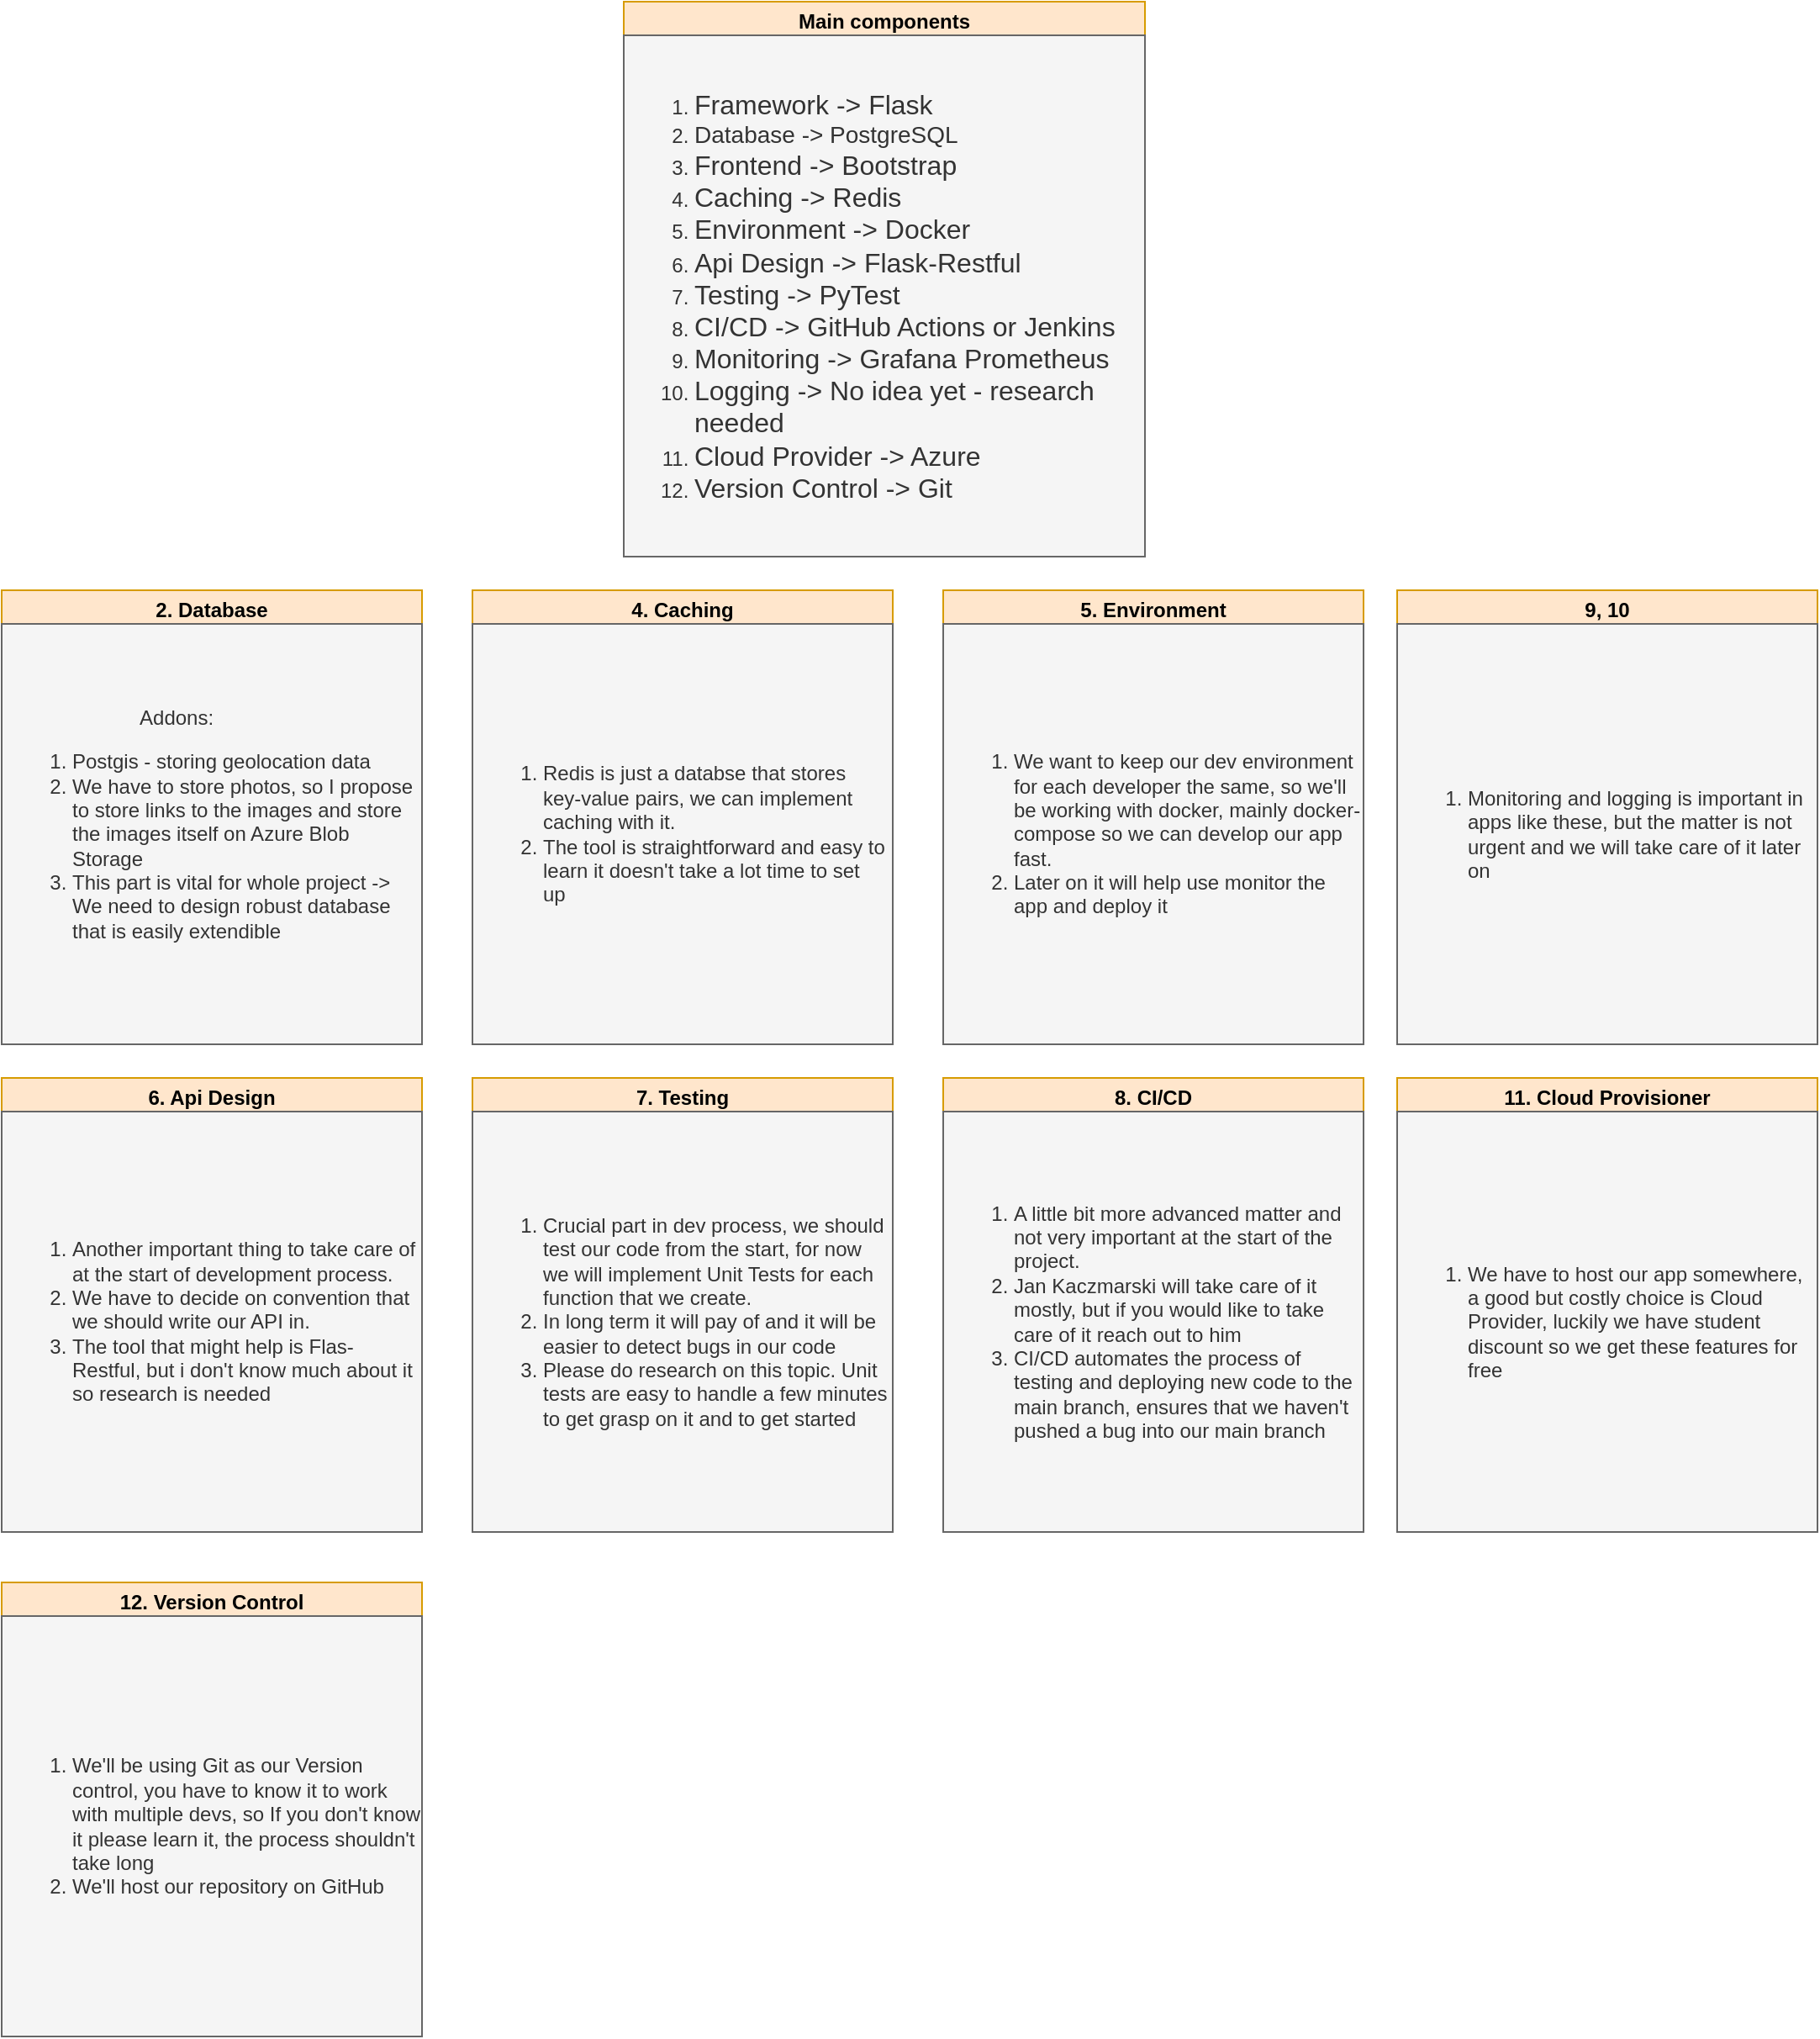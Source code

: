 <mxfile version="24.6.4" type="github">
  <diagram name="Page-1" id="5f0bae14-7c28-e335-631c-24af17079c00">
    <mxGraphModel dx="1430" dy="779" grid="1" gridSize="10" guides="1" tooltips="1" connect="1" arrows="1" fold="1" page="1" pageScale="1" pageWidth="1100" pageHeight="850" background="none" math="0" shadow="0">
      <root>
        <mxCell id="0" />
        <mxCell id="1" parent="0" />
        <mxCell id="KOPt0NSH-wPXF6KEeLkA-1" value="Main components" style="swimlane;whiteSpace=wrap;html=1;fillColor=#ffe6cc;strokeColor=#d79b00;" vertex="1" parent="1">
          <mxGeometry x="380" width="310" height="330" as="geometry" />
        </mxCell>
        <mxCell id="KOPt0NSH-wPXF6KEeLkA-5" value="&lt;ol&gt;&lt;li&gt;&lt;font style=&quot;font-size: 16px;&quot;&gt;Framework -&amp;gt; Flask&lt;/font&gt;&lt;/li&gt;&lt;li&gt;&lt;font style=&quot;font-size: 14px;&quot;&gt;Database -&amp;gt; PostgreSQL&lt;/font&gt;&lt;/li&gt;&lt;li&gt;&lt;font size=&quot;3&quot;&gt;Frontend -&amp;gt; Bootstrap&lt;/font&gt;&lt;/li&gt;&lt;li&gt;&lt;font size=&quot;3&quot;&gt;Caching -&amp;gt; Redis&lt;/font&gt;&lt;/li&gt;&lt;li&gt;&lt;font size=&quot;3&quot;&gt;Environment -&amp;gt; Docker&lt;/font&gt;&lt;/li&gt;&lt;li&gt;&lt;font size=&quot;3&quot;&gt;Api Design -&amp;gt; Flask-Restful&lt;/font&gt;&lt;/li&gt;&lt;li&gt;&lt;font size=&quot;3&quot;&gt;Testing -&amp;gt; PyTest&lt;/font&gt;&lt;/li&gt;&lt;li&gt;&lt;font size=&quot;3&quot;&gt;CI/CD -&amp;gt; GitHub Actions or Jenkins&lt;/font&gt;&lt;/li&gt;&lt;li&gt;&lt;font size=&quot;3&quot;&gt;Monitoring -&amp;gt; Grafana Prometheus&lt;/font&gt;&lt;/li&gt;&lt;li&gt;&lt;font size=&quot;3&quot;&gt;Logging -&amp;gt; No idea yet - research needed&lt;/font&gt;&lt;/li&gt;&lt;li&gt;&lt;font size=&quot;3&quot;&gt;Cloud Provider -&amp;gt; Azure&lt;/font&gt;&lt;/li&gt;&lt;li&gt;&lt;font size=&quot;3&quot;&gt;Version Control -&amp;gt; Git&lt;/font&gt;&lt;/li&gt;&lt;/ol&gt;" style="whiteSpace=wrap;html=1;aspect=fixed;fillColor=#f5f5f5;fontColor=#333333;strokeColor=#666666;align=left;" vertex="1" parent="KOPt0NSH-wPXF6KEeLkA-1">
          <mxGeometry y="20" width="310" height="310" as="geometry" />
        </mxCell>
        <mxCell id="KOPt0NSH-wPXF6KEeLkA-6" value="2. Database" style="swimlane;whiteSpace=wrap;html=1;fillColor=#ffe6cc;strokeColor=#d79b00;" vertex="1" parent="1">
          <mxGeometry x="10" y="350" width="250" height="270" as="geometry" />
        </mxCell>
        <mxCell id="KOPt0NSH-wPXF6KEeLkA-7" value="&lt;span style=&quot;white-space: pre;&quot;&gt;&#x9;&lt;/span&gt;&lt;span style=&quot;white-space: pre;&quot;&gt;&#x9;&lt;/span&gt;&lt;span style=&quot;white-space: pre;&quot;&gt;&#x9;&lt;/span&gt;Addons:&lt;div&gt;&lt;ol&gt;&lt;li&gt;Postgis - storing geolocation data&lt;/li&gt;&lt;li&gt;We have to store photos, so I propose to store links to the images and store the images itself on Azure Blob Storage&lt;/li&gt;&lt;li&gt;This part is vital for whole project -&amp;gt; We need to design robust database that is easily extendible&amp;nbsp;&lt;/li&gt;&lt;/ol&gt;&lt;/div&gt;" style="whiteSpace=wrap;html=1;aspect=fixed;fillColor=#f5f5f5;fontColor=#333333;strokeColor=#666666;align=left;" vertex="1" parent="KOPt0NSH-wPXF6KEeLkA-6">
          <mxGeometry y="20" width="250" height="250" as="geometry" />
        </mxCell>
        <mxCell id="KOPt0NSH-wPXF6KEeLkA-10" value="4. Caching" style="swimlane;whiteSpace=wrap;html=1;fillColor=#ffe6cc;strokeColor=#d79b00;" vertex="1" parent="1">
          <mxGeometry x="290" y="350" width="250" height="270" as="geometry" />
        </mxCell>
        <mxCell id="KOPt0NSH-wPXF6KEeLkA-11" value="&lt;div&gt;&lt;ol style=&quot;padding-right: 3px;&quot;&gt;&lt;li&gt;Redis is just a databse that stores key-value pairs, we can implement caching with it.&lt;/li&gt;&lt;li&gt;The tool is straightforward and easy to learn it doesn&#39;t take a lot time to set up&lt;/li&gt;&lt;/ol&gt;&lt;/div&gt;" style="whiteSpace=wrap;html=1;aspect=fixed;fillColor=#f5f5f5;fontColor=#333333;strokeColor=#666666;align=left;" vertex="1" parent="KOPt0NSH-wPXF6KEeLkA-10">
          <mxGeometry y="20" width="250" height="250" as="geometry" />
        </mxCell>
        <mxCell id="KOPt0NSH-wPXF6KEeLkA-12" value="5. Environment" style="swimlane;whiteSpace=wrap;html=1;fillColor=#ffe6cc;strokeColor=#d79b00;" vertex="1" parent="1">
          <mxGeometry x="570" y="350" width="250" height="270" as="geometry" />
        </mxCell>
        <mxCell id="KOPt0NSH-wPXF6KEeLkA-13" value="&lt;div&gt;&lt;ol&gt;&lt;li&gt;We want to keep our dev environment for each developer the same, so we&#39;ll be working with docker, mainly docker-compose so we can develop our app fast.&lt;/li&gt;&lt;li&gt;Later on it will help use monitor the app and deploy it&lt;/li&gt;&lt;/ol&gt;&lt;/div&gt;" style="whiteSpace=wrap;html=1;aspect=fixed;fillColor=#f5f5f5;fontColor=#333333;strokeColor=#666666;align=left;" vertex="1" parent="KOPt0NSH-wPXF6KEeLkA-12">
          <mxGeometry y="20" width="250" height="250" as="geometry" />
        </mxCell>
        <mxCell id="KOPt0NSH-wPXF6KEeLkA-14" value="6. Api Design" style="swimlane;whiteSpace=wrap;html=1;fillColor=#ffe6cc;strokeColor=#d79b00;" vertex="1" parent="1">
          <mxGeometry x="10" y="640" width="250" height="270" as="geometry" />
        </mxCell>
        <mxCell id="KOPt0NSH-wPXF6KEeLkA-15" value="&lt;div&gt;&lt;ol&gt;&lt;li&gt;Another important thing to take care of at the start of development process.&lt;/li&gt;&lt;li&gt;We have to decide on convention that we should write our API in.&amp;nbsp;&lt;/li&gt;&lt;li&gt;The tool that might help is Flas-Restful, but i don&#39;t know much about it so research is needed&lt;/li&gt;&lt;/ol&gt;&lt;/div&gt;" style="whiteSpace=wrap;html=1;aspect=fixed;fillColor=#f5f5f5;fontColor=#333333;strokeColor=#666666;align=left;" vertex="1" parent="KOPt0NSH-wPXF6KEeLkA-14">
          <mxGeometry y="20" width="250" height="250" as="geometry" />
        </mxCell>
        <mxCell id="KOPt0NSH-wPXF6KEeLkA-16" value="7. Testing" style="swimlane;whiteSpace=wrap;html=1;fillColor=#ffe6cc;strokeColor=#d79b00;" vertex="1" parent="1">
          <mxGeometry x="290" y="640" width="250" height="270" as="geometry" />
        </mxCell>
        <mxCell id="KOPt0NSH-wPXF6KEeLkA-17" value="&lt;div&gt;&lt;ol&gt;&lt;li&gt;Crucial part in dev process, we should test our code from the start, for now we will implement Unit Tests for each function that we create.&lt;/li&gt;&lt;li&gt;In long term it will pay of and it will be easier to detect bugs in our code&amp;nbsp;&lt;/li&gt;&lt;li&gt;Please do research on this topic. Unit tests are easy to handle a few minutes to get grasp on it and to get started&amp;nbsp;&lt;/li&gt;&lt;/ol&gt;&lt;/div&gt;" style="whiteSpace=wrap;html=1;aspect=fixed;fillColor=#f5f5f5;fontColor=#333333;strokeColor=#666666;align=left;" vertex="1" parent="KOPt0NSH-wPXF6KEeLkA-16">
          <mxGeometry y="20" width="250" height="250" as="geometry" />
        </mxCell>
        <mxCell id="KOPt0NSH-wPXF6KEeLkA-18" value="8. CI/CD" style="swimlane;whiteSpace=wrap;html=1;fillColor=#ffe6cc;strokeColor=#d79b00;" vertex="1" parent="1">
          <mxGeometry x="570" y="640" width="250" height="270" as="geometry" />
        </mxCell>
        <mxCell id="KOPt0NSH-wPXF6KEeLkA-19" value="&lt;ol&gt;&lt;li&gt;A little bit more advanced matter and not very important at the start of the project.&lt;/li&gt;&lt;li&gt;Jan Kaczmarski will take care of it mostly, but if you would like to take care of it reach out to him&lt;/li&gt;&lt;li&gt;CI/CD automates the process of testing and deploying new code to the main branch, ensures that we haven&#39;t pushed a bug into our main branch&lt;/li&gt;&lt;/ol&gt;" style="whiteSpace=wrap;html=1;aspect=fixed;fillColor=#f5f5f5;fontColor=#333333;strokeColor=#666666;align=left;" vertex="1" parent="KOPt0NSH-wPXF6KEeLkA-18">
          <mxGeometry y="20" width="250" height="250" as="geometry" />
        </mxCell>
        <mxCell id="KOPt0NSH-wPXF6KEeLkA-20" value="9, 10" style="swimlane;whiteSpace=wrap;html=1;fillColor=#ffe6cc;strokeColor=#d79b00;" vertex="1" parent="1">
          <mxGeometry x="840" y="350" width="250" height="270" as="geometry" />
        </mxCell>
        <mxCell id="KOPt0NSH-wPXF6KEeLkA-21" value="&lt;div&gt;&lt;ol&gt;&lt;li&gt;Monitoring and logging is important in apps like these, but the matter is not urgent and we will take care of it later on&lt;/li&gt;&lt;/ol&gt;&lt;/div&gt;" style="whiteSpace=wrap;html=1;aspect=fixed;fillColor=#f5f5f5;fontColor=#333333;strokeColor=#666666;align=left;" vertex="1" parent="KOPt0NSH-wPXF6KEeLkA-20">
          <mxGeometry y="20" width="250" height="250" as="geometry" />
        </mxCell>
        <mxCell id="KOPt0NSH-wPXF6KEeLkA-22" value="11. Cloud Provisioner" style="swimlane;whiteSpace=wrap;html=1;fillColor=#ffe6cc;strokeColor=#d79b00;" vertex="1" parent="1">
          <mxGeometry x="840" y="640" width="250" height="270" as="geometry" />
        </mxCell>
        <mxCell id="KOPt0NSH-wPXF6KEeLkA-23" value="&lt;div&gt;&lt;ol&gt;&lt;li&gt;We have to host our app somewhere, a good but costly choice is Cloud Provider, luckily we have student discount so we get these features for free&lt;/li&gt;&lt;/ol&gt;&lt;/div&gt;" style="whiteSpace=wrap;html=1;aspect=fixed;fillColor=#f5f5f5;fontColor=#333333;strokeColor=#666666;align=left;" vertex="1" parent="KOPt0NSH-wPXF6KEeLkA-22">
          <mxGeometry y="20" width="250" height="250" as="geometry" />
        </mxCell>
        <mxCell id="KOPt0NSH-wPXF6KEeLkA-24" value="12. Version Control" style="swimlane;whiteSpace=wrap;html=1;fillColor=#ffe6cc;strokeColor=#d79b00;" vertex="1" parent="1">
          <mxGeometry x="10" y="940" width="250" height="270" as="geometry" />
        </mxCell>
        <mxCell id="KOPt0NSH-wPXF6KEeLkA-25" value="&lt;ol&gt;&lt;li&gt;We&#39;ll be using Git as our Version control, you have to know it to work with multiple devs, so If you don&#39;t know it please learn it, the process shouldn&#39;t take long&lt;/li&gt;&lt;li&gt;We&#39;ll host our repository on GitHub&lt;/li&gt;&lt;/ol&gt;" style="whiteSpace=wrap;html=1;aspect=fixed;fillColor=#f5f5f5;fontColor=#333333;strokeColor=#666666;align=left;" vertex="1" parent="KOPt0NSH-wPXF6KEeLkA-24">
          <mxGeometry y="20" width="250" height="250" as="geometry" />
        </mxCell>
      </root>
    </mxGraphModel>
  </diagram>
</mxfile>
